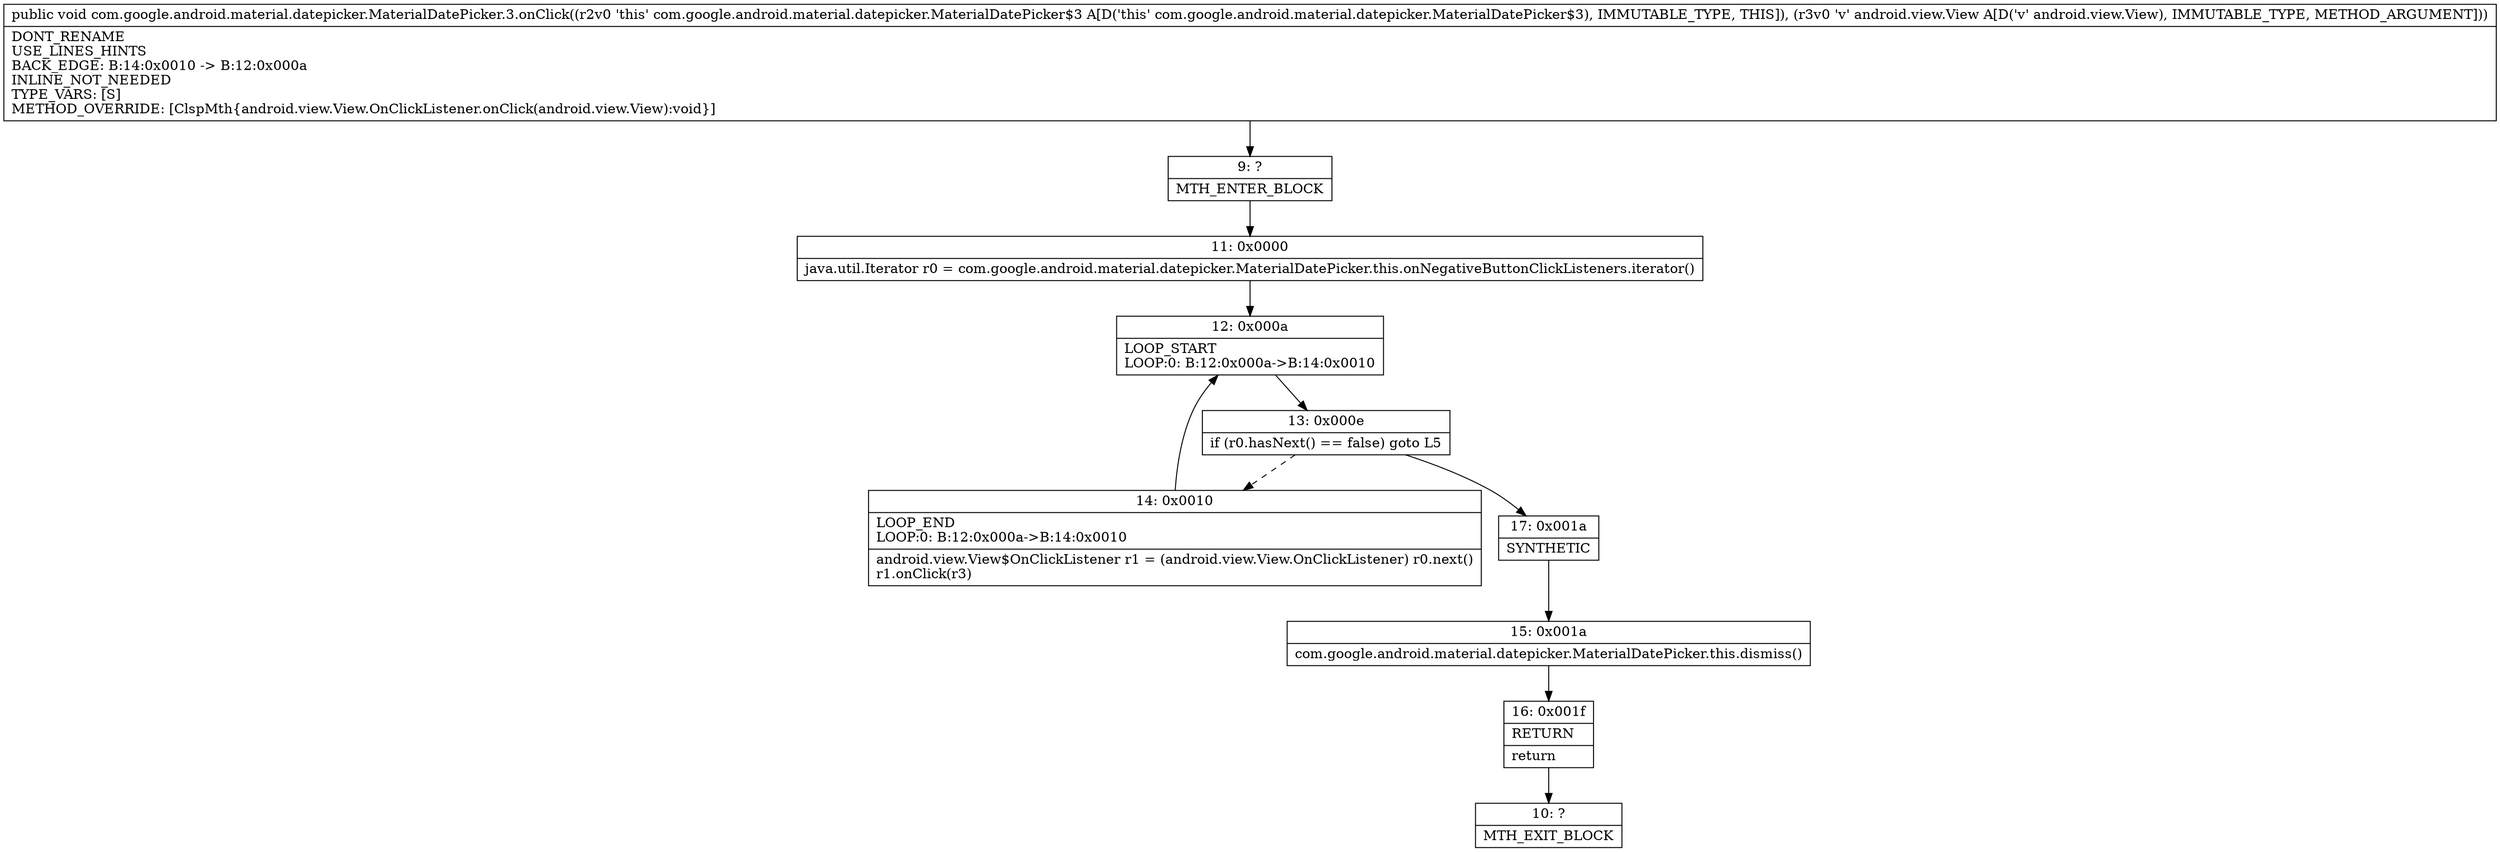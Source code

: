 digraph "CFG forcom.google.android.material.datepicker.MaterialDatePicker.3.onClick(Landroid\/view\/View;)V" {
Node_9 [shape=record,label="{9\:\ ?|MTH_ENTER_BLOCK\l}"];
Node_11 [shape=record,label="{11\:\ 0x0000|java.util.Iterator r0 = com.google.android.material.datepicker.MaterialDatePicker.this.onNegativeButtonClickListeners.iterator()\l}"];
Node_12 [shape=record,label="{12\:\ 0x000a|LOOP_START\lLOOP:0: B:12:0x000a\-\>B:14:0x0010\l}"];
Node_13 [shape=record,label="{13\:\ 0x000e|if (r0.hasNext() == false) goto L5\l}"];
Node_14 [shape=record,label="{14\:\ 0x0010|LOOP_END\lLOOP:0: B:12:0x000a\-\>B:14:0x0010\l|android.view.View$OnClickListener r1 = (android.view.View.OnClickListener) r0.next()\lr1.onClick(r3)\l}"];
Node_17 [shape=record,label="{17\:\ 0x001a|SYNTHETIC\l}"];
Node_15 [shape=record,label="{15\:\ 0x001a|com.google.android.material.datepicker.MaterialDatePicker.this.dismiss()\l}"];
Node_16 [shape=record,label="{16\:\ 0x001f|RETURN\l|return\l}"];
Node_10 [shape=record,label="{10\:\ ?|MTH_EXIT_BLOCK\l}"];
MethodNode[shape=record,label="{public void com.google.android.material.datepicker.MaterialDatePicker.3.onClick((r2v0 'this' com.google.android.material.datepicker.MaterialDatePicker$3 A[D('this' com.google.android.material.datepicker.MaterialDatePicker$3), IMMUTABLE_TYPE, THIS]), (r3v0 'v' android.view.View A[D('v' android.view.View), IMMUTABLE_TYPE, METHOD_ARGUMENT]))  | DONT_RENAME\lUSE_LINES_HINTS\lBACK_EDGE: B:14:0x0010 \-\> B:12:0x000a\lINLINE_NOT_NEEDED\lTYPE_VARS: [S]\lMETHOD_OVERRIDE: [ClspMth\{android.view.View.OnClickListener.onClick(android.view.View):void\}]\l}"];
MethodNode -> Node_9;Node_9 -> Node_11;
Node_11 -> Node_12;
Node_12 -> Node_13;
Node_13 -> Node_14[style=dashed];
Node_13 -> Node_17;
Node_14 -> Node_12;
Node_17 -> Node_15;
Node_15 -> Node_16;
Node_16 -> Node_10;
}

